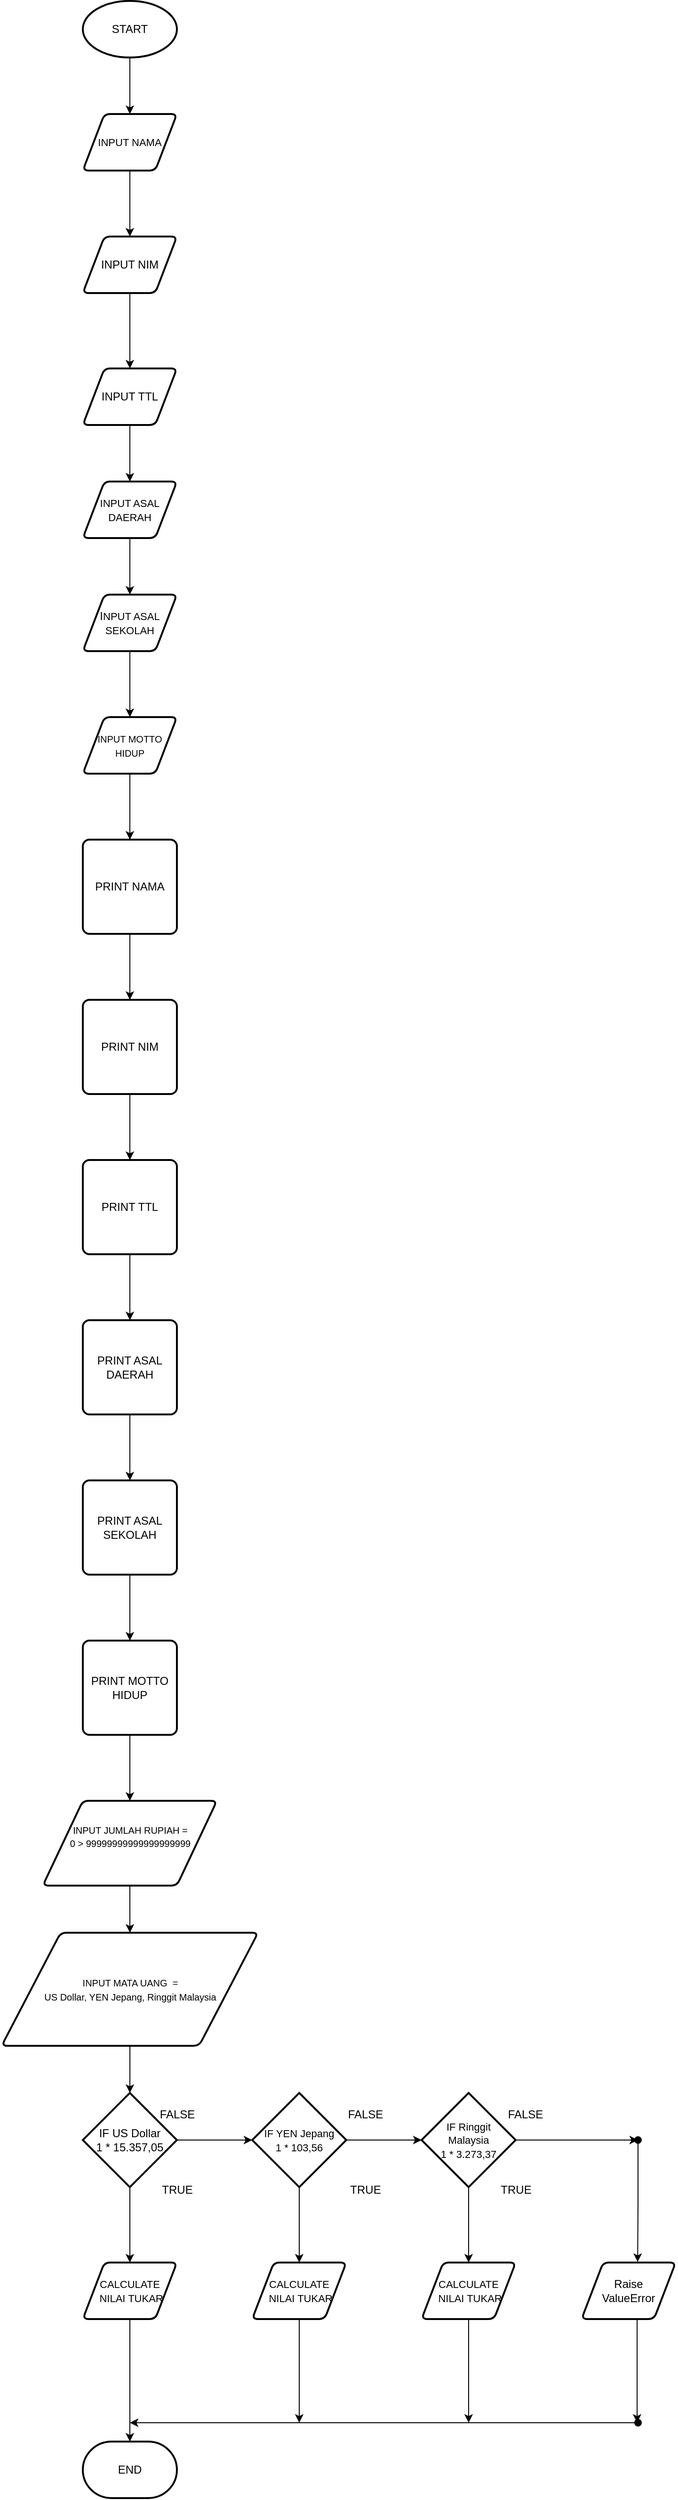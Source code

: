 <mxfile version="21.8.1" type="device">
  <diagram name="Page-1" id="RbCrOZhKYqxqLBZojrEW">
    <mxGraphModel dx="880" dy="456" grid="1" gridSize="10" guides="1" tooltips="1" connect="1" arrows="1" fold="1" page="1" pageScale="1" pageWidth="850" pageHeight="1100" math="0" shadow="0">
      <root>
        <mxCell id="0" />
        <mxCell id="1" parent="0" />
        <mxCell id="dnzGdEvmZZnzn72nh_tT-3" style="edgeStyle=orthogonalEdgeStyle;rounded=0;orthogonalLoop=1;jettySize=auto;html=1;" parent="1" source="dnzGdEvmZZnzn72nh_tT-1" target="dnzGdEvmZZnzn72nh_tT-2" edge="1">
          <mxGeometry relative="1" as="geometry" />
        </mxCell>
        <mxCell id="dnzGdEvmZZnzn72nh_tT-1" value="START" style="strokeWidth=2;html=1;shape=mxgraph.flowchart.start_1;whiteSpace=wrap;" parent="1" vertex="1">
          <mxGeometry x="360" y="20" width="100" height="60" as="geometry" />
        </mxCell>
        <mxCell id="dnzGdEvmZZnzn72nh_tT-5" value="" style="edgeStyle=orthogonalEdgeStyle;rounded=0;orthogonalLoop=1;jettySize=auto;html=1;" parent="1" source="dnzGdEvmZZnzn72nh_tT-2" target="dnzGdEvmZZnzn72nh_tT-4" edge="1">
          <mxGeometry relative="1" as="geometry" />
        </mxCell>
        <mxCell id="dnzGdEvmZZnzn72nh_tT-2" value="&lt;font style=&quot;font-size: 11px;&quot;&gt;INPUT NAMA&lt;/font&gt;" style="shape=parallelogram;html=1;strokeWidth=2;perimeter=parallelogramPerimeter;whiteSpace=wrap;rounded=1;arcSize=12;size=0.23;" parent="1" vertex="1">
          <mxGeometry x="360" y="140" width="100" height="60" as="geometry" />
        </mxCell>
        <mxCell id="dnzGdEvmZZnzn72nh_tT-7" value="" style="edgeStyle=orthogonalEdgeStyle;rounded=0;orthogonalLoop=1;jettySize=auto;html=1;" parent="1" source="dnzGdEvmZZnzn72nh_tT-4" target="dnzGdEvmZZnzn72nh_tT-6" edge="1">
          <mxGeometry relative="1" as="geometry" />
        </mxCell>
        <mxCell id="dnzGdEvmZZnzn72nh_tT-4" value="INPUT NIM" style="shape=parallelogram;html=1;strokeWidth=2;perimeter=parallelogramPerimeter;whiteSpace=wrap;rounded=1;arcSize=12;size=0.23;" parent="1" vertex="1">
          <mxGeometry x="360" y="270" width="100" height="60" as="geometry" />
        </mxCell>
        <mxCell id="dnzGdEvmZZnzn72nh_tT-9" value="" style="edgeStyle=orthogonalEdgeStyle;rounded=0;orthogonalLoop=1;jettySize=auto;html=1;" parent="1" source="dnzGdEvmZZnzn72nh_tT-6" target="dnzGdEvmZZnzn72nh_tT-8" edge="1">
          <mxGeometry relative="1" as="geometry" />
        </mxCell>
        <mxCell id="dnzGdEvmZZnzn72nh_tT-6" value="INPUT TTL" style="shape=parallelogram;html=1;strokeWidth=2;perimeter=parallelogramPerimeter;whiteSpace=wrap;rounded=1;arcSize=12;size=0.23;" parent="1" vertex="1">
          <mxGeometry x="360" y="410" width="100" height="60" as="geometry" />
        </mxCell>
        <mxCell id="dnzGdEvmZZnzn72nh_tT-11" value="" style="edgeStyle=orthogonalEdgeStyle;rounded=0;orthogonalLoop=1;jettySize=auto;html=1;" parent="1" source="dnzGdEvmZZnzn72nh_tT-8" target="dnzGdEvmZZnzn72nh_tT-10" edge="1">
          <mxGeometry relative="1" as="geometry" />
        </mxCell>
        <mxCell id="dnzGdEvmZZnzn72nh_tT-8" value="&lt;font style=&quot;font-size: 11px;&quot;&gt;INPUT ASAL DAERAH&lt;/font&gt;" style="shape=parallelogram;html=1;strokeWidth=2;perimeter=parallelogramPerimeter;whiteSpace=wrap;rounded=1;arcSize=12;size=0.23;" parent="1" vertex="1">
          <mxGeometry x="360" y="530" width="100" height="60" as="geometry" />
        </mxCell>
        <mxCell id="5kT87oJKtSBSKoZ8AL6F-2" value="" style="edgeStyle=orthogonalEdgeStyle;rounded=0;orthogonalLoop=1;jettySize=auto;html=1;" edge="1" parent="1" source="dnzGdEvmZZnzn72nh_tT-10" target="5kT87oJKtSBSKoZ8AL6F-1">
          <mxGeometry relative="1" as="geometry" />
        </mxCell>
        <mxCell id="dnzGdEvmZZnzn72nh_tT-10" value="I&lt;font style=&quot;font-size: 11px;&quot;&gt;NPUT ASAL SEKOLAH&lt;/font&gt;" style="shape=parallelogram;html=1;strokeWidth=2;perimeter=parallelogramPerimeter;whiteSpace=wrap;rounded=1;arcSize=12;size=0.23;" parent="1" vertex="1">
          <mxGeometry x="360" y="650" width="100" height="60" as="geometry" />
        </mxCell>
        <mxCell id="5kT87oJKtSBSKoZ8AL6F-4" value="" style="edgeStyle=orthogonalEdgeStyle;rounded=0;orthogonalLoop=1;jettySize=auto;html=1;" edge="1" parent="1" source="5kT87oJKtSBSKoZ8AL6F-1" target="5kT87oJKtSBSKoZ8AL6F-3">
          <mxGeometry relative="1" as="geometry" />
        </mxCell>
        <mxCell id="5kT87oJKtSBSKoZ8AL6F-1" value="&lt;font style=&quot;font-size: 10px;&quot;&gt;INPUT MOTTO HIDUP&lt;/font&gt;" style="shape=parallelogram;html=1;strokeWidth=2;perimeter=parallelogramPerimeter;whiteSpace=wrap;rounded=1;arcSize=12;size=0.23;" vertex="1" parent="1">
          <mxGeometry x="360" y="780" width="100" height="60" as="geometry" />
        </mxCell>
        <mxCell id="5kT87oJKtSBSKoZ8AL6F-6" value="" style="edgeStyle=orthogonalEdgeStyle;rounded=0;orthogonalLoop=1;jettySize=auto;html=1;" edge="1" parent="1" source="5kT87oJKtSBSKoZ8AL6F-3" target="5kT87oJKtSBSKoZ8AL6F-5">
          <mxGeometry relative="1" as="geometry" />
        </mxCell>
        <mxCell id="5kT87oJKtSBSKoZ8AL6F-3" value="PRINT NAMA" style="rounded=1;whiteSpace=wrap;html=1;absoluteArcSize=1;arcSize=14;strokeWidth=2;" vertex="1" parent="1">
          <mxGeometry x="360" y="910" width="100" height="100" as="geometry" />
        </mxCell>
        <mxCell id="5kT87oJKtSBSKoZ8AL6F-8" value="" style="edgeStyle=orthogonalEdgeStyle;rounded=0;orthogonalLoop=1;jettySize=auto;html=1;" edge="1" parent="1" source="5kT87oJKtSBSKoZ8AL6F-5" target="5kT87oJKtSBSKoZ8AL6F-7">
          <mxGeometry relative="1" as="geometry" />
        </mxCell>
        <mxCell id="5kT87oJKtSBSKoZ8AL6F-5" value="PRINT NIM" style="rounded=1;whiteSpace=wrap;html=1;absoluteArcSize=1;arcSize=14;strokeWidth=2;" vertex="1" parent="1">
          <mxGeometry x="360" y="1080" width="100" height="100" as="geometry" />
        </mxCell>
        <mxCell id="5kT87oJKtSBSKoZ8AL6F-10" value="" style="edgeStyle=orthogonalEdgeStyle;rounded=0;orthogonalLoop=1;jettySize=auto;html=1;" edge="1" parent="1" source="5kT87oJKtSBSKoZ8AL6F-7" target="5kT87oJKtSBSKoZ8AL6F-9">
          <mxGeometry relative="1" as="geometry" />
        </mxCell>
        <mxCell id="5kT87oJKtSBSKoZ8AL6F-7" value="PRINT TTL" style="rounded=1;whiteSpace=wrap;html=1;absoluteArcSize=1;arcSize=14;strokeWidth=2;" vertex="1" parent="1">
          <mxGeometry x="360" y="1250" width="100" height="100" as="geometry" />
        </mxCell>
        <mxCell id="5kT87oJKtSBSKoZ8AL6F-12" value="" style="edgeStyle=orthogonalEdgeStyle;rounded=0;orthogonalLoop=1;jettySize=auto;html=1;" edge="1" parent="1" source="5kT87oJKtSBSKoZ8AL6F-9" target="5kT87oJKtSBSKoZ8AL6F-11">
          <mxGeometry relative="1" as="geometry" />
        </mxCell>
        <mxCell id="5kT87oJKtSBSKoZ8AL6F-9" value="PRINT ASAL DAERAH" style="rounded=1;whiteSpace=wrap;html=1;absoluteArcSize=1;arcSize=14;strokeWidth=2;" vertex="1" parent="1">
          <mxGeometry x="360" y="1420" width="100" height="100" as="geometry" />
        </mxCell>
        <mxCell id="5kT87oJKtSBSKoZ8AL6F-14" value="" style="edgeStyle=orthogonalEdgeStyle;rounded=0;orthogonalLoop=1;jettySize=auto;html=1;" edge="1" parent="1" source="5kT87oJKtSBSKoZ8AL6F-11" target="5kT87oJKtSBSKoZ8AL6F-13">
          <mxGeometry relative="1" as="geometry" />
        </mxCell>
        <mxCell id="5kT87oJKtSBSKoZ8AL6F-11" value="PRINT ASAL SEKOLAH" style="rounded=1;whiteSpace=wrap;html=1;absoluteArcSize=1;arcSize=14;strokeWidth=2;" vertex="1" parent="1">
          <mxGeometry x="360" y="1590" width="100" height="100" as="geometry" />
        </mxCell>
        <mxCell id="5kT87oJKtSBSKoZ8AL6F-16" value="" style="edgeStyle=orthogonalEdgeStyle;rounded=0;orthogonalLoop=1;jettySize=auto;html=1;" edge="1" parent="1" source="5kT87oJKtSBSKoZ8AL6F-13" target="5kT87oJKtSBSKoZ8AL6F-15">
          <mxGeometry relative="1" as="geometry" />
        </mxCell>
        <mxCell id="5kT87oJKtSBSKoZ8AL6F-13" value="PRINT MOTTO HIDUP" style="rounded=1;whiteSpace=wrap;html=1;absoluteArcSize=1;arcSize=14;strokeWidth=2;" vertex="1" parent="1">
          <mxGeometry x="360" y="1760" width="100" height="100" as="geometry" />
        </mxCell>
        <mxCell id="5kT87oJKtSBSKoZ8AL6F-19" value="" style="edgeStyle=orthogonalEdgeStyle;rounded=0;orthogonalLoop=1;jettySize=auto;html=1;" edge="1" parent="1" source="5kT87oJKtSBSKoZ8AL6F-15" target="5kT87oJKtSBSKoZ8AL6F-18">
          <mxGeometry relative="1" as="geometry" />
        </mxCell>
        <mxCell id="5kT87oJKtSBSKoZ8AL6F-15" value="&lt;font style=&quot;font-size: 10px;&quot;&gt;INPUT JUMLAH RUPIAH =&lt;br&gt;0 &amp;gt; 99999999999999999999&lt;br&gt;&lt;br&gt;&lt;/font&gt;" style="shape=parallelogram;html=1;strokeWidth=2;perimeter=parallelogramPerimeter;whiteSpace=wrap;rounded=1;arcSize=12;size=0.23;" vertex="1" parent="1">
          <mxGeometry x="317.5" y="1930" width="185" height="90" as="geometry" />
        </mxCell>
        <mxCell id="5kT87oJKtSBSKoZ8AL6F-21" value="" style="edgeStyle=orthogonalEdgeStyle;rounded=0;orthogonalLoop=1;jettySize=auto;html=1;" edge="1" parent="1" source="5kT87oJKtSBSKoZ8AL6F-18" target="5kT87oJKtSBSKoZ8AL6F-20">
          <mxGeometry relative="1" as="geometry" />
        </mxCell>
        <mxCell id="5kT87oJKtSBSKoZ8AL6F-18" value="&lt;font style=&quot;font-size: 10px;&quot;&gt;INPUT MATA UANG&amp;nbsp; =&lt;br&gt;US Dollar, YEN Jepang, Ringgit Malaysia&lt;br&gt;&lt;/font&gt;" style="shape=parallelogram;html=1;strokeWidth=2;perimeter=parallelogramPerimeter;whiteSpace=wrap;rounded=1;arcSize=12;size=0.23;" vertex="1" parent="1">
          <mxGeometry x="273.75" y="2070" width="272.5" height="120" as="geometry" />
        </mxCell>
        <mxCell id="5kT87oJKtSBSKoZ8AL6F-29" value="" style="edgeStyle=orthogonalEdgeStyle;rounded=0;orthogonalLoop=1;jettySize=auto;html=1;" edge="1" parent="1" source="5kT87oJKtSBSKoZ8AL6F-20" target="5kT87oJKtSBSKoZ8AL6F-28">
          <mxGeometry relative="1" as="geometry" />
        </mxCell>
        <mxCell id="5kT87oJKtSBSKoZ8AL6F-33" value="" style="edgeStyle=orthogonalEdgeStyle;rounded=0;orthogonalLoop=1;jettySize=auto;html=1;" edge="1" parent="1" source="5kT87oJKtSBSKoZ8AL6F-20" target="5kT87oJKtSBSKoZ8AL6F-32">
          <mxGeometry relative="1" as="geometry" />
        </mxCell>
        <mxCell id="5kT87oJKtSBSKoZ8AL6F-20" value="IF US Dollar&lt;br&gt;1 *&amp;nbsp;15.357,05" style="strokeWidth=2;html=1;shape=mxgraph.flowchart.decision;whiteSpace=wrap;" vertex="1" parent="1">
          <mxGeometry x="360" y="2240" width="100" height="100" as="geometry" />
        </mxCell>
        <mxCell id="5kT87oJKtSBSKoZ8AL6F-31" value="" style="edgeStyle=orthogonalEdgeStyle;rounded=0;orthogonalLoop=1;jettySize=auto;html=1;" edge="1" parent="1" source="5kT87oJKtSBSKoZ8AL6F-28" target="5kT87oJKtSBSKoZ8AL6F-30">
          <mxGeometry relative="1" as="geometry" />
        </mxCell>
        <mxCell id="5kT87oJKtSBSKoZ8AL6F-35" value="" style="edgeStyle=orthogonalEdgeStyle;rounded=0;orthogonalLoop=1;jettySize=auto;html=1;" edge="1" parent="1" source="5kT87oJKtSBSKoZ8AL6F-28" target="5kT87oJKtSBSKoZ8AL6F-34">
          <mxGeometry relative="1" as="geometry" />
        </mxCell>
        <mxCell id="5kT87oJKtSBSKoZ8AL6F-28" value="&lt;font style=&quot;font-size: 11px;&quot;&gt;IF YEN Jepang&lt;br&gt;1 *&amp;nbsp;103,56&lt;/font&gt;" style="strokeWidth=2;html=1;shape=mxgraph.flowchart.decision;whiteSpace=wrap;" vertex="1" parent="1">
          <mxGeometry x="540" y="2240" width="100" height="100" as="geometry" />
        </mxCell>
        <mxCell id="5kT87oJKtSBSKoZ8AL6F-37" value="" style="edgeStyle=orthogonalEdgeStyle;rounded=0;orthogonalLoop=1;jettySize=auto;html=1;" edge="1" parent="1" source="5kT87oJKtSBSKoZ8AL6F-30" target="5kT87oJKtSBSKoZ8AL6F-36">
          <mxGeometry relative="1" as="geometry" />
        </mxCell>
        <mxCell id="5kT87oJKtSBSKoZ8AL6F-47" value="" style="edgeStyle=orthogonalEdgeStyle;rounded=0;orthogonalLoop=1;jettySize=auto;html=1;" edge="1" parent="1" source="5kT87oJKtSBSKoZ8AL6F-30" target="5kT87oJKtSBSKoZ8AL6F-46">
          <mxGeometry relative="1" as="geometry" />
        </mxCell>
        <mxCell id="5kT87oJKtSBSKoZ8AL6F-30" value="&lt;font style=&quot;font-size: 11px;&quot;&gt;IF Ringgit &lt;br&gt;Malaysia&lt;br&gt;1 *&amp;nbsp;3.273,37&lt;/font&gt;" style="strokeWidth=2;html=1;shape=mxgraph.flowchart.decision;whiteSpace=wrap;" vertex="1" parent="1">
          <mxGeometry x="720" y="2240" width="100" height="100" as="geometry" />
        </mxCell>
        <mxCell id="5kT87oJKtSBSKoZ8AL6F-39" value="" style="edgeStyle=orthogonalEdgeStyle;rounded=0;orthogonalLoop=1;jettySize=auto;html=1;" edge="1" parent="1" source="5kT87oJKtSBSKoZ8AL6F-32" target="5kT87oJKtSBSKoZ8AL6F-38">
          <mxGeometry relative="1" as="geometry" />
        </mxCell>
        <mxCell id="5kT87oJKtSBSKoZ8AL6F-32" value="&lt;font style=&quot;font-size: 11px;&quot;&gt;CALCULATE&lt;br&gt;&amp;nbsp;NILAI TUKAR&lt;/font&gt;" style="shape=parallelogram;html=1;strokeWidth=2;perimeter=parallelogramPerimeter;whiteSpace=wrap;rounded=1;arcSize=12;size=0.23;" vertex="1" parent="1">
          <mxGeometry x="360" y="2420" width="100" height="60" as="geometry" />
        </mxCell>
        <mxCell id="5kT87oJKtSBSKoZ8AL6F-54" style="edgeStyle=orthogonalEdgeStyle;rounded=0;orthogonalLoop=1;jettySize=auto;html=1;" edge="1" parent="1" source="5kT87oJKtSBSKoZ8AL6F-34">
          <mxGeometry relative="1" as="geometry">
            <mxPoint x="590" y="2590" as="targetPoint" />
          </mxGeometry>
        </mxCell>
        <mxCell id="5kT87oJKtSBSKoZ8AL6F-34" value="&lt;font style=&quot;font-size: 11px;&quot;&gt;CALCULATE&lt;br&gt;&amp;nbsp;NILAI TUKAR&lt;/font&gt;" style="shape=parallelogram;html=1;strokeWidth=2;perimeter=parallelogramPerimeter;whiteSpace=wrap;rounded=1;arcSize=12;size=0.23;" vertex="1" parent="1">
          <mxGeometry x="540" y="2420" width="100" height="60" as="geometry" />
        </mxCell>
        <mxCell id="5kT87oJKtSBSKoZ8AL6F-55" style="edgeStyle=orthogonalEdgeStyle;rounded=0;orthogonalLoop=1;jettySize=auto;html=1;" edge="1" parent="1" source="5kT87oJKtSBSKoZ8AL6F-36">
          <mxGeometry relative="1" as="geometry">
            <mxPoint x="770" y="2590" as="targetPoint" />
          </mxGeometry>
        </mxCell>
        <mxCell id="5kT87oJKtSBSKoZ8AL6F-36" value="&lt;font style=&quot;font-size: 11px;&quot;&gt;CALCULATE&lt;br&gt;&amp;nbsp;NILAI TUKAR&lt;/font&gt;" style="shape=parallelogram;html=1;strokeWidth=2;perimeter=parallelogramPerimeter;whiteSpace=wrap;rounded=1;arcSize=12;size=0.23;" vertex="1" parent="1">
          <mxGeometry x="720" y="2420" width="100" height="60" as="geometry" />
        </mxCell>
        <mxCell id="5kT87oJKtSBSKoZ8AL6F-38" value="END" style="strokeWidth=2;html=1;shape=mxgraph.flowchart.terminator;whiteSpace=wrap;" vertex="1" parent="1">
          <mxGeometry x="360" y="2610" width="100" height="60" as="geometry" />
        </mxCell>
        <mxCell id="5kT87oJKtSBSKoZ8AL6F-49" style="edgeStyle=orthogonalEdgeStyle;rounded=0;orthogonalLoop=1;jettySize=auto;html=1;exitX=0.5;exitY=0;exitDx=0;exitDy=0;" edge="1" parent="1" source="5kT87oJKtSBSKoZ8AL6F-40">
          <mxGeometry relative="1" as="geometry">
            <mxPoint x="940" y="2430" as="targetPoint" />
          </mxGeometry>
        </mxCell>
        <mxCell id="5kT87oJKtSBSKoZ8AL6F-52" value="" style="edgeStyle=orthogonalEdgeStyle;rounded=0;orthogonalLoop=1;jettySize=auto;html=1;" edge="1" parent="1">
          <mxGeometry relative="1" as="geometry">
            <mxPoint x="949.05" y="2480" as="sourcePoint" />
            <mxPoint x="949.05" y="2590" as="targetPoint" />
          </mxGeometry>
        </mxCell>
        <mxCell id="5kT87oJKtSBSKoZ8AL6F-40" value="Raise &lt;br&gt;ValueError" style="shape=parallelogram;html=1;strokeWidth=2;perimeter=parallelogramPerimeter;whiteSpace=wrap;rounded=1;arcSize=12;size=0.23;" vertex="1" parent="1">
          <mxGeometry x="890" y="2420" width="100" height="60" as="geometry" />
        </mxCell>
        <mxCell id="5kT87oJKtSBSKoZ8AL6F-46" value="" style="shape=waypoint;sketch=0;size=6;pointerEvents=1;points=[];fillColor=default;resizable=0;rotatable=0;perimeter=centerPerimeter;snapToPoint=1;strokeWidth=2;" vertex="1" parent="1">
          <mxGeometry x="940" y="2280" width="20" height="20" as="geometry" />
        </mxCell>
        <mxCell id="5kT87oJKtSBSKoZ8AL6F-50" style="edgeStyle=orthogonalEdgeStyle;rounded=0;orthogonalLoop=1;jettySize=auto;html=1;entryX=0.596;entryY=-0.011;entryDx=0;entryDy=0;entryPerimeter=0;" edge="1" parent="1" source="5kT87oJKtSBSKoZ8AL6F-46" target="5kT87oJKtSBSKoZ8AL6F-40">
          <mxGeometry relative="1" as="geometry" />
        </mxCell>
        <mxCell id="5kT87oJKtSBSKoZ8AL6F-53" style="edgeStyle=orthogonalEdgeStyle;rounded=0;orthogonalLoop=1;jettySize=auto;html=1;" edge="1" parent="1" source="5kT87oJKtSBSKoZ8AL6F-51">
          <mxGeometry relative="1" as="geometry">
            <mxPoint x="410" y="2590" as="targetPoint" />
          </mxGeometry>
        </mxCell>
        <mxCell id="5kT87oJKtSBSKoZ8AL6F-51" value="" style="shape=waypoint;sketch=0;size=6;pointerEvents=1;points=[];fillColor=default;resizable=0;rotatable=0;perimeter=centerPerimeter;snapToPoint=1;strokeWidth=2;rounded=1;arcSize=12;" vertex="1" parent="1">
          <mxGeometry x="940" y="2580" width="20" height="20" as="geometry" />
        </mxCell>
        <mxCell id="5kT87oJKtSBSKoZ8AL6F-56" value="TRUE" style="text;html=1;align=center;verticalAlign=middle;resizable=0;points=[];autosize=1;strokeColor=none;fillColor=none;" vertex="1" parent="1">
          <mxGeometry x="430" y="2328" width="60" height="30" as="geometry" />
        </mxCell>
        <mxCell id="5kT87oJKtSBSKoZ8AL6F-57" value="FALSE" style="text;html=1;align=center;verticalAlign=middle;resizable=0;points=[];autosize=1;strokeColor=none;fillColor=none;" vertex="1" parent="1">
          <mxGeometry x="430" y="2248" width="60" height="30" as="geometry" />
        </mxCell>
        <mxCell id="5kT87oJKtSBSKoZ8AL6F-58" value="TRUE" style="text;html=1;align=center;verticalAlign=middle;resizable=0;points=[];autosize=1;strokeColor=none;fillColor=none;" vertex="1" parent="1">
          <mxGeometry x="630" y="2328" width="60" height="30" as="geometry" />
        </mxCell>
        <mxCell id="5kT87oJKtSBSKoZ8AL6F-59" value="FALSE" style="text;html=1;align=center;verticalAlign=middle;resizable=0;points=[];autosize=1;strokeColor=none;fillColor=none;" vertex="1" parent="1">
          <mxGeometry x="630" y="2248" width="60" height="30" as="geometry" />
        </mxCell>
        <mxCell id="5kT87oJKtSBSKoZ8AL6F-60" value="FALSE" style="text;html=1;align=center;verticalAlign=middle;resizable=0;points=[];autosize=1;strokeColor=none;fillColor=none;" vertex="1" parent="1">
          <mxGeometry x="800" y="2248" width="60" height="30" as="geometry" />
        </mxCell>
        <mxCell id="5kT87oJKtSBSKoZ8AL6F-61" value="TRUE" style="text;html=1;align=center;verticalAlign=middle;resizable=0;points=[];autosize=1;strokeColor=none;fillColor=none;" vertex="1" parent="1">
          <mxGeometry x="790" y="2328" width="60" height="30" as="geometry" />
        </mxCell>
      </root>
    </mxGraphModel>
  </diagram>
</mxfile>
